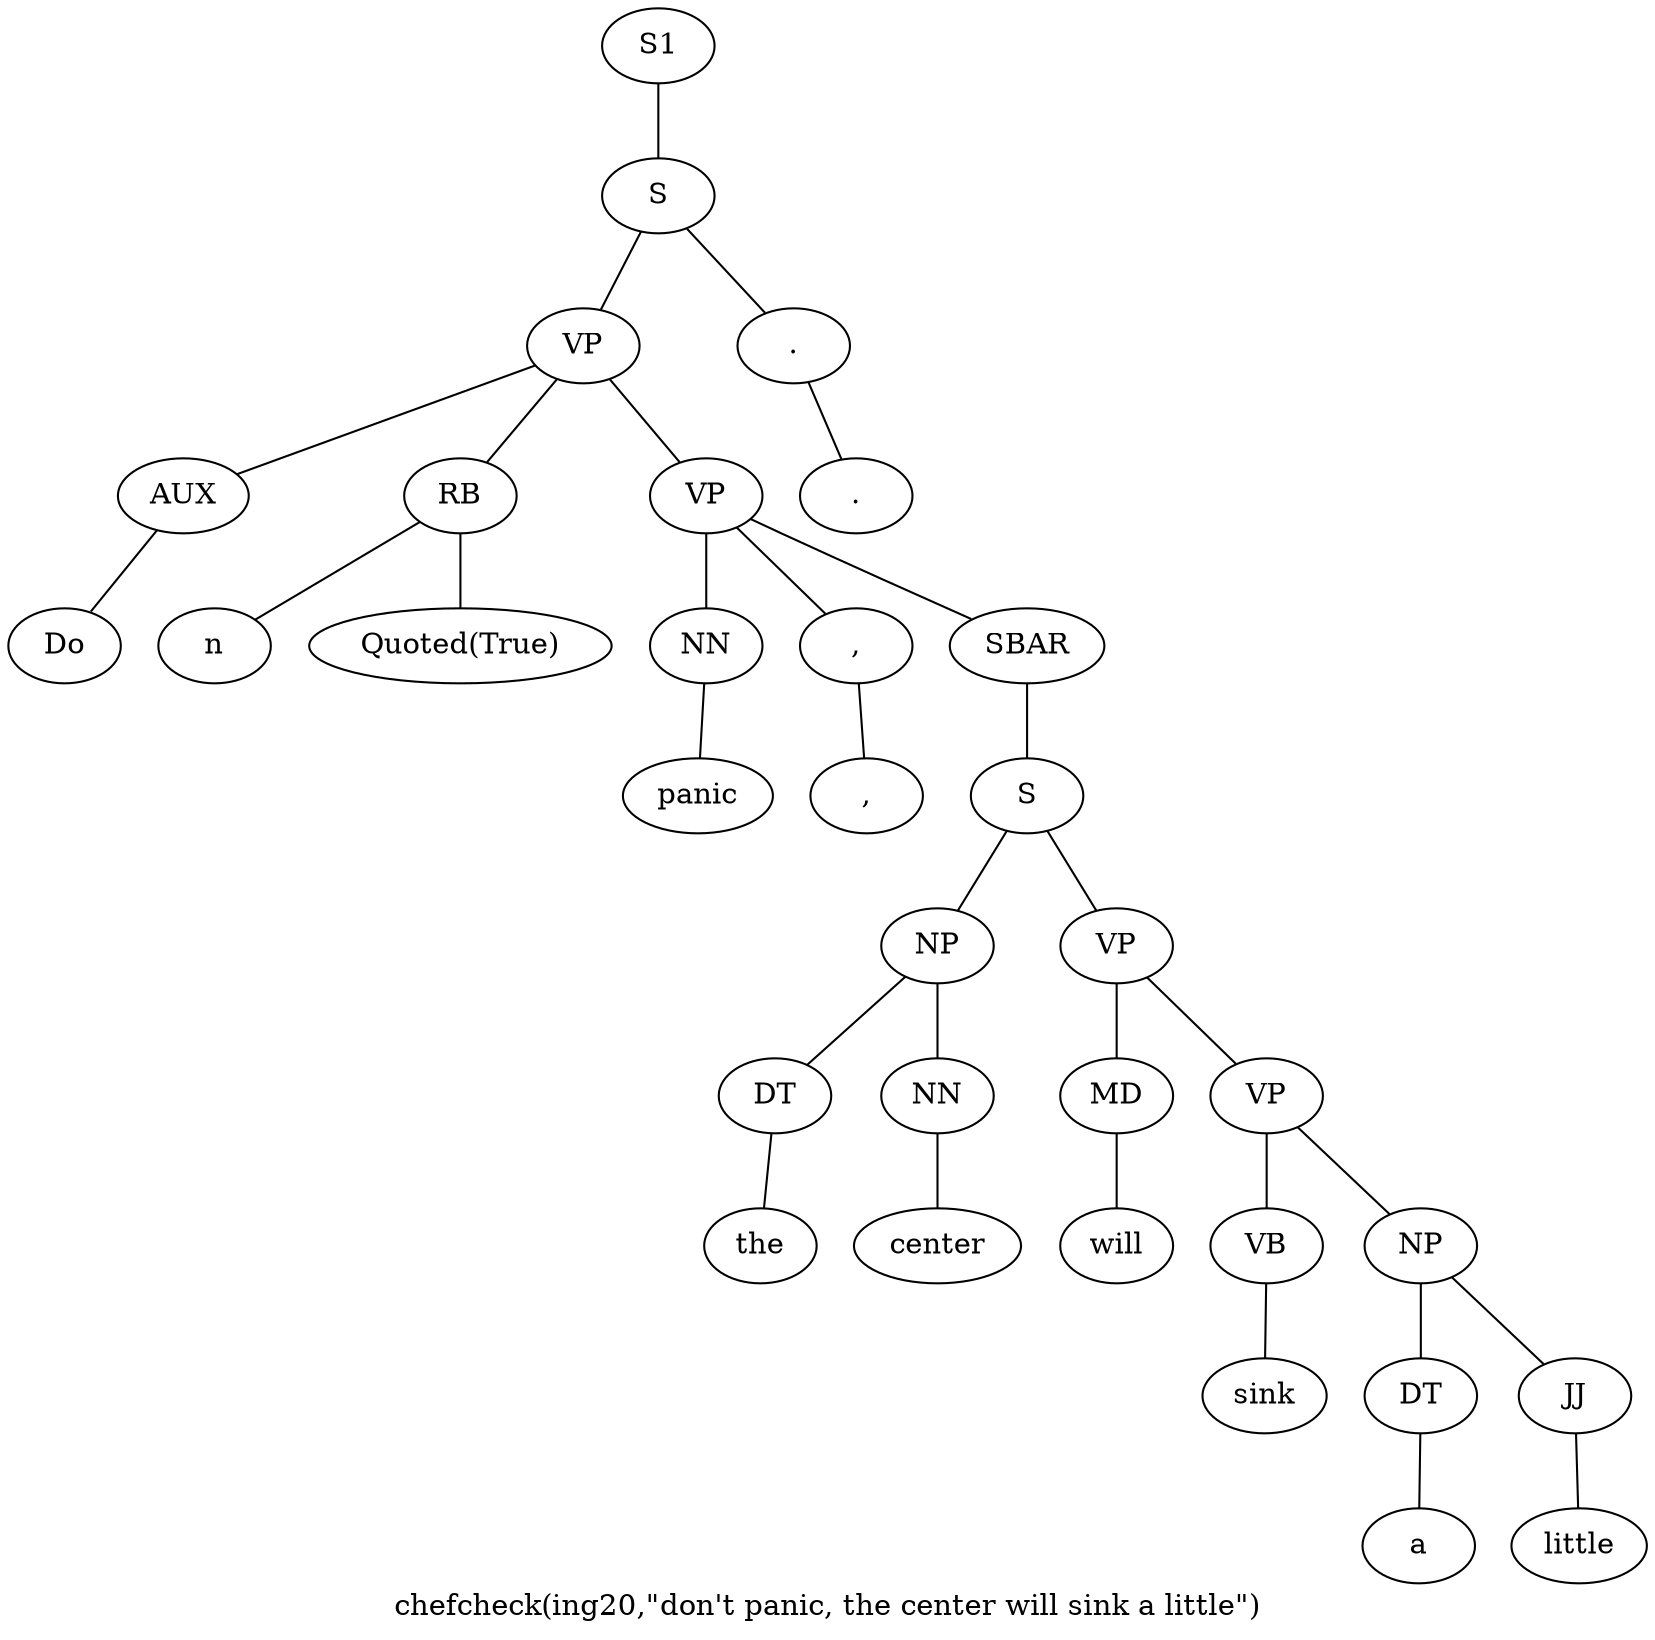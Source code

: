 graph SyntaxGraph {
	label = "chefcheck(ing20,\"don't panic, the center will sink a little\")";
	Node0 [label="S1"];
	Node1 [label="S"];
	Node2 [label="VP"];
	Node3 [label="AUX"];
	Node4 [label="Do"];
	Node5 [label="RB"];
	Node6 [label="n"];
	Node7 [label="Quoted(True)"];
	Node8 [label="VP"];
	Node9 [label="NN"];
	Node10 [label="panic"];
	Node11 [label=","];
	Node12 [label=","];
	Node13 [label="SBAR"];
	Node14 [label="S"];
	Node15 [label="NP"];
	Node16 [label="DT"];
	Node17 [label="the"];
	Node18 [label="NN"];
	Node19 [label="center"];
	Node20 [label="VP"];
	Node21 [label="MD"];
	Node22 [label="will"];
	Node23 [label="VP"];
	Node24 [label="VB"];
	Node25 [label="sink"];
	Node26 [label="NP"];
	Node27 [label="DT"];
	Node28 [label="a"];
	Node29 [label="JJ"];
	Node30 [label="little"];
	Node31 [label="."];
	Node32 [label="."];

	Node0 -- Node1;
	Node1 -- Node2;
	Node1 -- Node31;
	Node2 -- Node3;
	Node2 -- Node5;
	Node2 -- Node8;
	Node3 -- Node4;
	Node5 -- Node6;
	Node5 -- Node7;
	Node8 -- Node9;
	Node8 -- Node11;
	Node8 -- Node13;
	Node9 -- Node10;
	Node11 -- Node12;
	Node13 -- Node14;
	Node14 -- Node15;
	Node14 -- Node20;
	Node15 -- Node16;
	Node15 -- Node18;
	Node16 -- Node17;
	Node18 -- Node19;
	Node20 -- Node21;
	Node20 -- Node23;
	Node21 -- Node22;
	Node23 -- Node24;
	Node23 -- Node26;
	Node24 -- Node25;
	Node26 -- Node27;
	Node26 -- Node29;
	Node27 -- Node28;
	Node29 -- Node30;
	Node31 -- Node32;
}